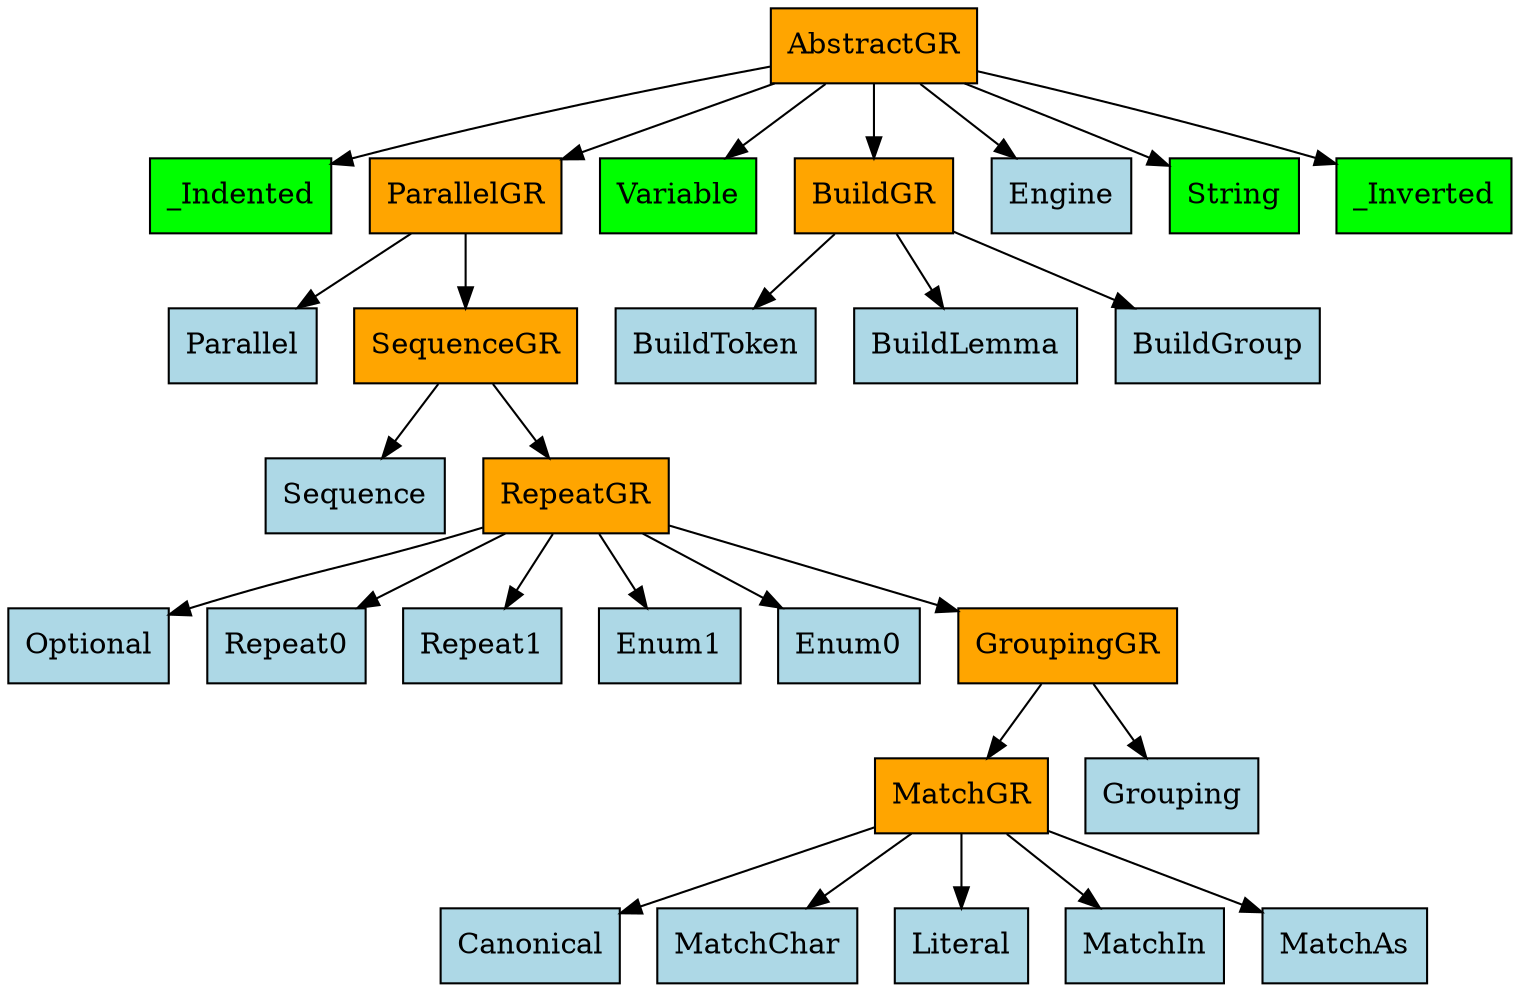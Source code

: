 digraph {
	0 [label=AbstractGR fillcolor=orange shape=rect style=filled]
	1 [label=_Indented fillcolor=lime shape=rect style=filled]
	2 [label=ParallelGR fillcolor=orange shape=rect style=filled]
	3 [label=Variable fillcolor=lime shape=rect style=filled]
	4 [label=BuildGR fillcolor=orange shape=rect style=filled]
	5 [label=Engine fillcolor=lightblue shape=rect style=filled]
	6 [label=String fillcolor=lime shape=rect style=filled]
	7 [label=_Inverted fillcolor=lime shape=rect style=filled]
	8 [label=BuildToken fillcolor=lightblue shape=rect style=filled]
	9 [label=BuildLemma fillcolor=lightblue shape=rect style=filled]
	10 [label=BuildGroup fillcolor=lightblue shape=rect style=filled]
	11 [label=Parallel fillcolor=lightblue shape=rect style=filled]
	12 [label=SequenceGR fillcolor=orange shape=rect style=filled]
	13 [label=Sequence fillcolor=lightblue shape=rect style=filled]
	14 [label=RepeatGR fillcolor=orange shape=rect style=filled]
	15 [label=Optional fillcolor=lightblue shape=rect style=filled]
	16 [label=Repeat0 fillcolor=lightblue shape=rect style=filled]
	17 [label=Repeat1 fillcolor=lightblue shape=rect style=filled]
	18 [label=Enum1 fillcolor=lightblue shape=rect style=filled]
	19 [label=Enum0 fillcolor=lightblue shape=rect style=filled]
	20 [label=GroupingGR fillcolor=orange shape=rect style=filled]
	21 [label=MatchGR fillcolor=orange shape=rect style=filled]
	22 [label=Grouping fillcolor=lightblue shape=rect style=filled]
	23 [label=Canonical fillcolor=lightblue shape=rect style=filled]
	24 [label=MatchChar fillcolor=lightblue shape=rect style=filled]
	25 [label=Literal fillcolor=lightblue shape=rect style=filled]
	26 [label=MatchIn fillcolor=lightblue shape=rect style=filled]
	27 [label=MatchAs fillcolor=lightblue shape=rect style=filled]
	0 -> 1
	0 -> 2
	0 -> 3
	0 -> 4
	0 -> 5
	0 -> 6
	0 -> 7
	4 -> 8
	4 -> 9
	4 -> 10
	2 -> 11
	2 -> 12
	12 -> 13
	12 -> 14
	14 -> 15
	14 -> 16
	14 -> 17
	14 -> 18
	14 -> 19
	14 -> 20
	20 -> 21
	20 -> 22
	21 -> 23
	21 -> 24
	21 -> 25
	21 -> 26
	21 -> 27
}
